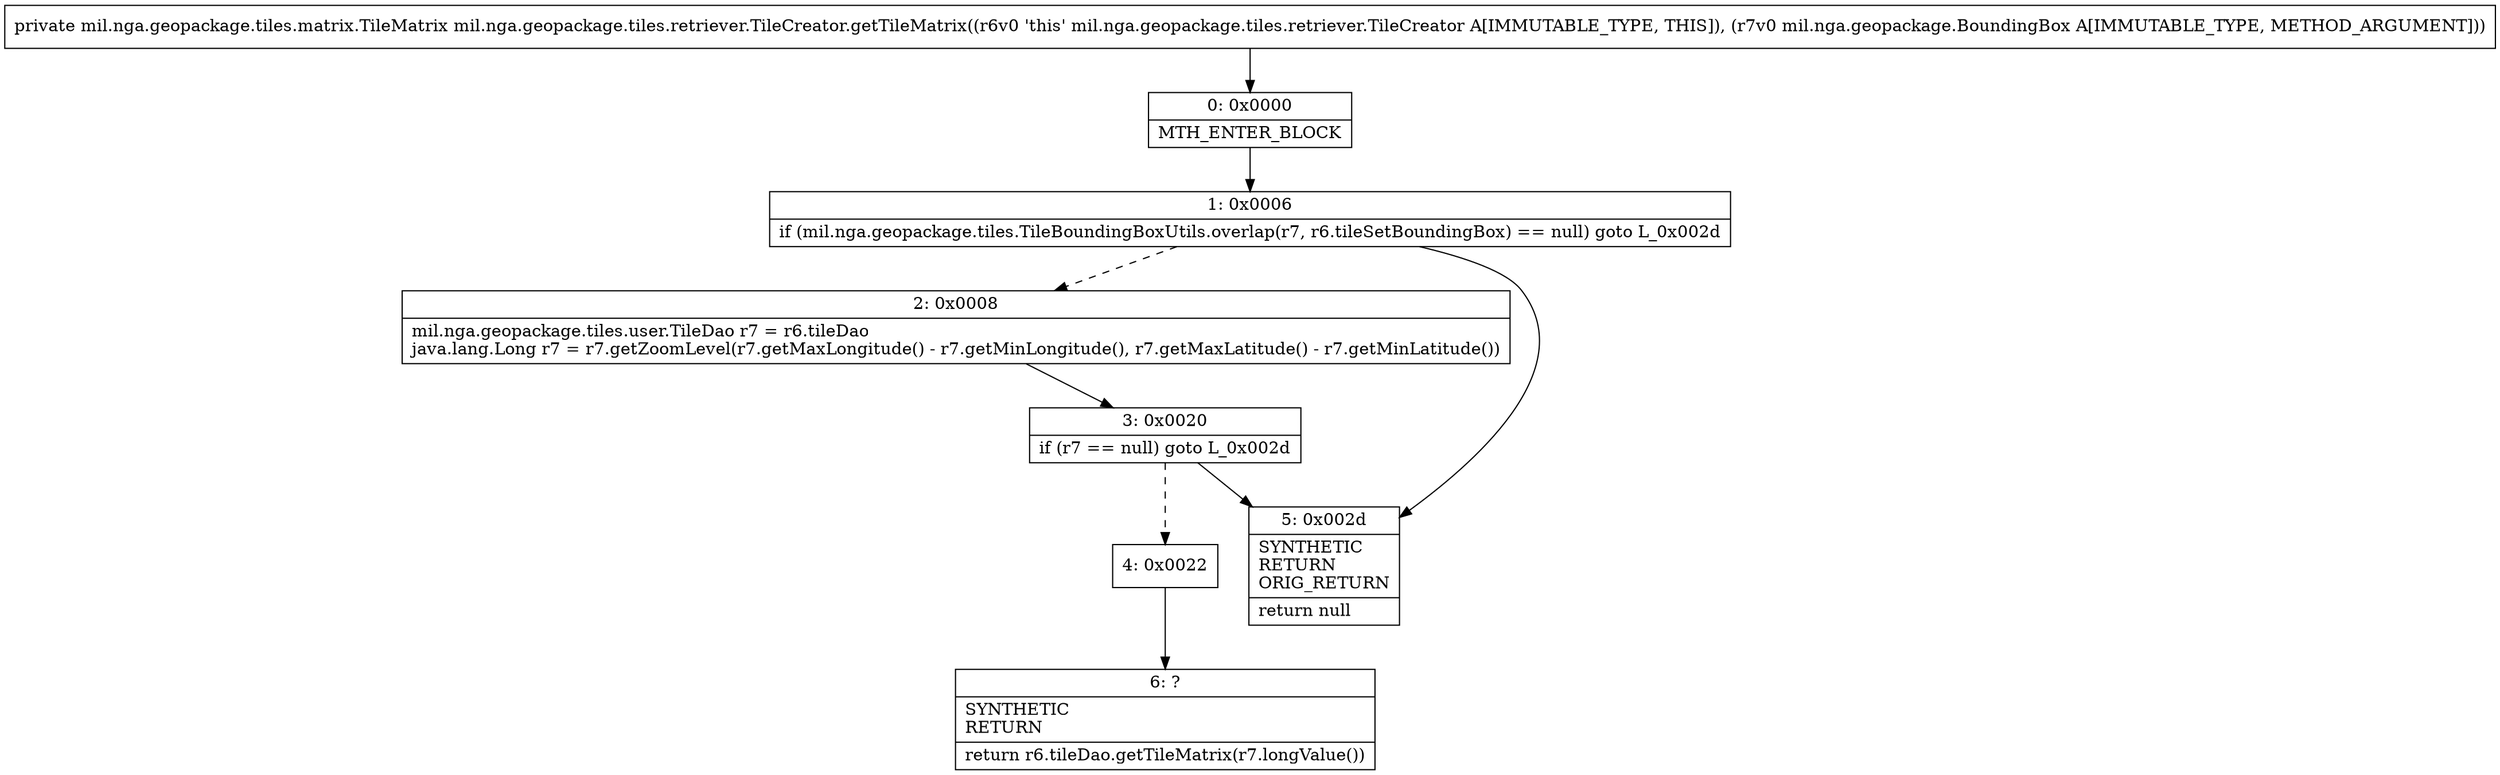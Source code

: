 digraph "CFG formil.nga.geopackage.tiles.retriever.TileCreator.getTileMatrix(Lmil\/nga\/geopackage\/BoundingBox;)Lmil\/nga\/geopackage\/tiles\/matrix\/TileMatrix;" {
Node_0 [shape=record,label="{0\:\ 0x0000|MTH_ENTER_BLOCK\l}"];
Node_1 [shape=record,label="{1\:\ 0x0006|if (mil.nga.geopackage.tiles.TileBoundingBoxUtils.overlap(r7, r6.tileSetBoundingBox) == null) goto L_0x002d\l}"];
Node_2 [shape=record,label="{2\:\ 0x0008|mil.nga.geopackage.tiles.user.TileDao r7 = r6.tileDao\ljava.lang.Long r7 = r7.getZoomLevel(r7.getMaxLongitude() \- r7.getMinLongitude(), r7.getMaxLatitude() \- r7.getMinLatitude())\l}"];
Node_3 [shape=record,label="{3\:\ 0x0020|if (r7 == null) goto L_0x002d\l}"];
Node_4 [shape=record,label="{4\:\ 0x0022}"];
Node_5 [shape=record,label="{5\:\ 0x002d|SYNTHETIC\lRETURN\lORIG_RETURN\l|return null\l}"];
Node_6 [shape=record,label="{6\:\ ?|SYNTHETIC\lRETURN\l|return r6.tileDao.getTileMatrix(r7.longValue())\l}"];
MethodNode[shape=record,label="{private mil.nga.geopackage.tiles.matrix.TileMatrix mil.nga.geopackage.tiles.retriever.TileCreator.getTileMatrix((r6v0 'this' mil.nga.geopackage.tiles.retriever.TileCreator A[IMMUTABLE_TYPE, THIS]), (r7v0 mil.nga.geopackage.BoundingBox A[IMMUTABLE_TYPE, METHOD_ARGUMENT])) }"];
MethodNode -> Node_0;
Node_0 -> Node_1;
Node_1 -> Node_2[style=dashed];
Node_1 -> Node_5;
Node_2 -> Node_3;
Node_3 -> Node_4[style=dashed];
Node_3 -> Node_5;
Node_4 -> Node_6;
}

